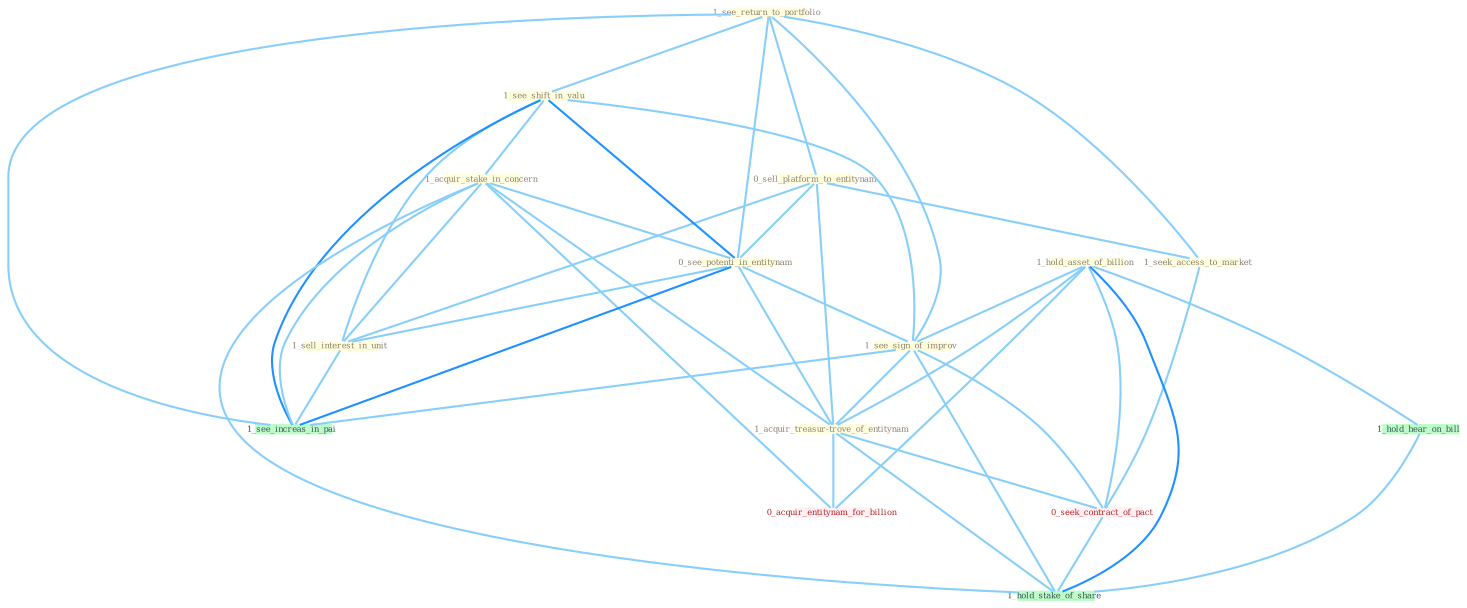Graph G{ 
    node
    [shape=polygon,style=filled,width=.5,height=.06,color="#BDFCC9",fixedsize=true,fontsize=4,
    fontcolor="#2f4f4f"];
    {node
    [color="#ffffe0", fontcolor="#8b7d6b"] "1_see_return_to_portfolio " "0_sell_platform_to_entitynam " "1_see_shift_in_valu " "1_acquir_stake_in_concern " "0_see_potenti_in_entitynam " "1_seek_access_to_market " "1_sell_interest_in_unit " "1_hold_asset_of_billion " "1_see_sign_of_improv " "1_acquir_treasur-trove_of_entitynam "}
{node [color="#fff0f5", fontcolor="#b22222"] "0_seek_contract_of_pact " "0_acquir_entitynam_for_billion "}
edge [color="#B0E2FF"];

	"1_see_return_to_portfolio " -- "0_sell_platform_to_entitynam " [w="1", color="#87cefa" ];
	"1_see_return_to_portfolio " -- "1_see_shift_in_valu " [w="1", color="#87cefa" ];
	"1_see_return_to_portfolio " -- "0_see_potenti_in_entitynam " [w="1", color="#87cefa" ];
	"1_see_return_to_portfolio " -- "1_seek_access_to_market " [w="1", color="#87cefa" ];
	"1_see_return_to_portfolio " -- "1_see_sign_of_improv " [w="1", color="#87cefa" ];
	"1_see_return_to_portfolio " -- "1_see_increas_in_pai " [w="1", color="#87cefa" ];
	"0_sell_platform_to_entitynam " -- "0_see_potenti_in_entitynam " [w="1", color="#87cefa" ];
	"0_sell_platform_to_entitynam " -- "1_seek_access_to_market " [w="1", color="#87cefa" ];
	"0_sell_platform_to_entitynam " -- "1_sell_interest_in_unit " [w="1", color="#87cefa" ];
	"0_sell_platform_to_entitynam " -- "1_acquir_treasur-trove_of_entitynam " [w="1", color="#87cefa" ];
	"1_see_shift_in_valu " -- "1_acquir_stake_in_concern " [w="1", color="#87cefa" ];
	"1_see_shift_in_valu " -- "0_see_potenti_in_entitynam " [w="2", color="#1e90ff" , len=0.8];
	"1_see_shift_in_valu " -- "1_sell_interest_in_unit " [w="1", color="#87cefa" ];
	"1_see_shift_in_valu " -- "1_see_sign_of_improv " [w="1", color="#87cefa" ];
	"1_see_shift_in_valu " -- "1_see_increas_in_pai " [w="2", color="#1e90ff" , len=0.8];
	"1_acquir_stake_in_concern " -- "0_see_potenti_in_entitynam " [w="1", color="#87cefa" ];
	"1_acquir_stake_in_concern " -- "1_sell_interest_in_unit " [w="1", color="#87cefa" ];
	"1_acquir_stake_in_concern " -- "1_acquir_treasur-trove_of_entitynam " [w="1", color="#87cefa" ];
	"1_acquir_stake_in_concern " -- "0_acquir_entitynam_for_billion " [w="1", color="#87cefa" ];
	"1_acquir_stake_in_concern " -- "1_see_increas_in_pai " [w="1", color="#87cefa" ];
	"1_acquir_stake_in_concern " -- "1_hold_stake_of_share " [w="1", color="#87cefa" ];
	"0_see_potenti_in_entitynam " -- "1_sell_interest_in_unit " [w="1", color="#87cefa" ];
	"0_see_potenti_in_entitynam " -- "1_see_sign_of_improv " [w="1", color="#87cefa" ];
	"0_see_potenti_in_entitynam " -- "1_acquir_treasur-trove_of_entitynam " [w="1", color="#87cefa" ];
	"0_see_potenti_in_entitynam " -- "1_see_increas_in_pai " [w="2", color="#1e90ff" , len=0.8];
	"1_seek_access_to_market " -- "0_seek_contract_of_pact " [w="1", color="#87cefa" ];
	"1_sell_interest_in_unit " -- "1_see_increas_in_pai " [w="1", color="#87cefa" ];
	"1_hold_asset_of_billion " -- "1_see_sign_of_improv " [w="1", color="#87cefa" ];
	"1_hold_asset_of_billion " -- "1_acquir_treasur-trove_of_entitynam " [w="1", color="#87cefa" ];
	"1_hold_asset_of_billion " -- "0_seek_contract_of_pact " [w="1", color="#87cefa" ];
	"1_hold_asset_of_billion " -- "0_acquir_entitynam_for_billion " [w="1", color="#87cefa" ];
	"1_hold_asset_of_billion " -- "1_hold_hear_on_bill " [w="1", color="#87cefa" ];
	"1_hold_asset_of_billion " -- "1_hold_stake_of_share " [w="2", color="#1e90ff" , len=0.8];
	"1_see_sign_of_improv " -- "1_acquir_treasur-trove_of_entitynam " [w="1", color="#87cefa" ];
	"1_see_sign_of_improv " -- "0_seek_contract_of_pact " [w="1", color="#87cefa" ];
	"1_see_sign_of_improv " -- "1_see_increas_in_pai " [w="1", color="#87cefa" ];
	"1_see_sign_of_improv " -- "1_hold_stake_of_share " [w="1", color="#87cefa" ];
	"1_acquir_treasur-trove_of_entitynam " -- "0_seek_contract_of_pact " [w="1", color="#87cefa" ];
	"1_acquir_treasur-trove_of_entitynam " -- "0_acquir_entitynam_for_billion " [w="1", color="#87cefa" ];
	"1_acquir_treasur-trove_of_entitynam " -- "1_hold_stake_of_share " [w="1", color="#87cefa" ];
	"0_seek_contract_of_pact " -- "1_hold_stake_of_share " [w="1", color="#87cefa" ];
	"1_hold_hear_on_bill " -- "1_hold_stake_of_share " [w="1", color="#87cefa" ];
}